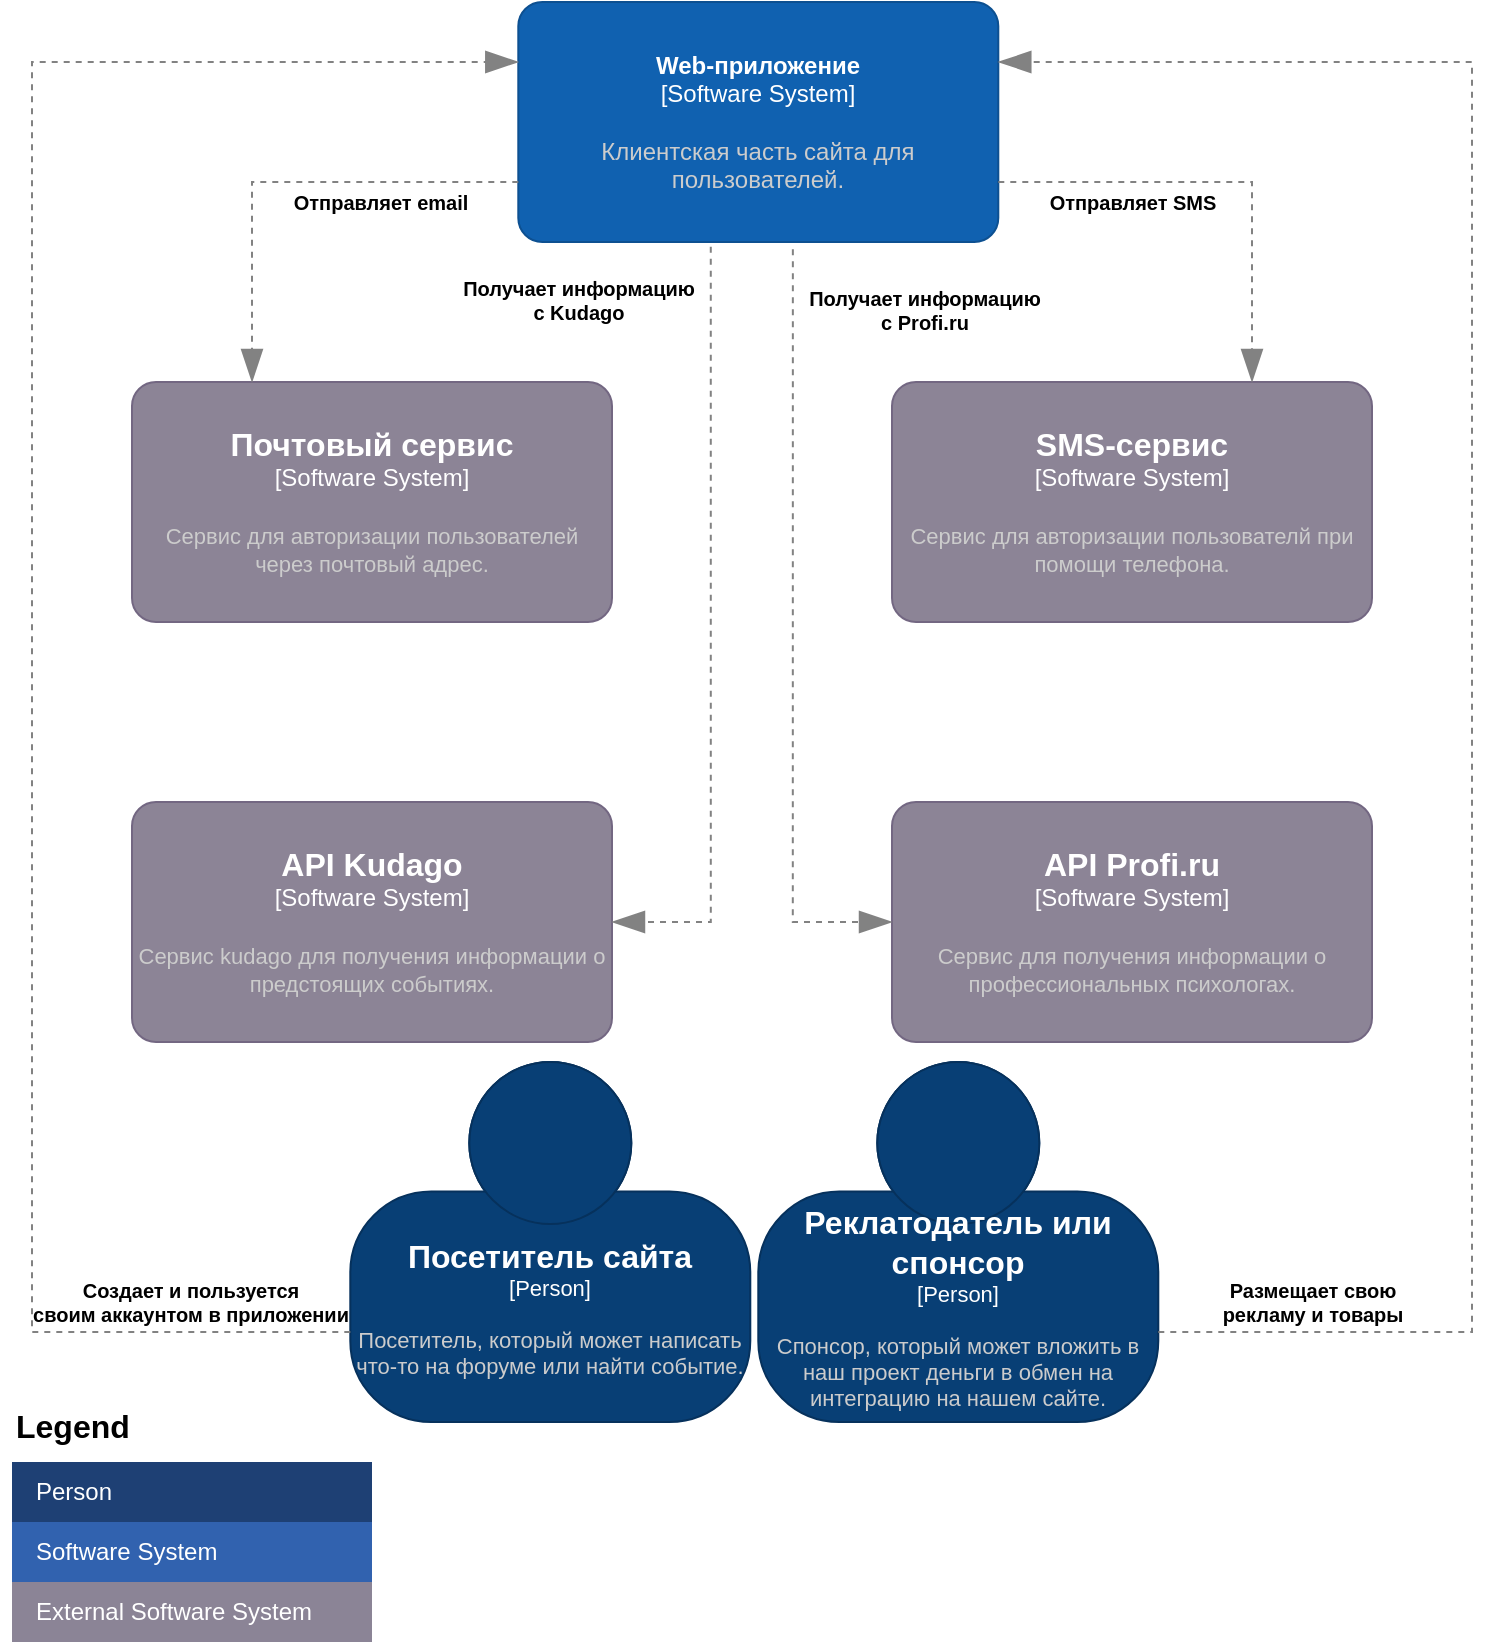 <mxfile>
    <diagram id="_P-0-0fmvpumbTcfbE3D" name="C4">
        <mxGraphModel dx="1020" dy="473" grid="1" gridSize="10" guides="1" tooltips="1" connect="1" arrows="1" fold="1" page="1" pageScale="1" pageWidth="827" pageHeight="1169" math="0" shadow="0">
            <root>
                <mxCell id="0"/>
                <mxCell id="1" parent="0"/>
                <object placeholders="1" c4Name="Посетитель сайта" c4Type="Person" c4Description="Посетитель, который может написать что-то на форуме или найти событие." label="&lt;font style=&quot;font-size: 16px&quot;&gt;&lt;b&gt;%c4Name%&lt;/b&gt;&lt;/font&gt;&lt;div&gt;[%c4Type%]&lt;/div&gt;&lt;br&gt;&lt;div&gt;&lt;font style=&quot;font-size: 11px&quot;&gt;&lt;font color=&quot;#cccccc&quot;&gt;%c4Description%&lt;/font&gt;&lt;/div&gt;" id="GwIg44qP09K8tckJ26IQ-31">
                    <mxCell style="html=1;fontSize=11;dashed=0;whiteSpace=wrap;fillColor=#083F75;strokeColor=#06315C;fontColor=#ffffff;shape=mxgraph.c4.person2;align=center;metaEdit=1;points=[[0.5,0,0],[1,0.5,0],[1,0.75,0],[0.75,1,0],[0.5,1,0],[0.25,1,0],[0,0.75,0],[0,0.5,0]];resizable=0;" parent="1" vertex="1">
                        <mxGeometry x="199.15" y="580" width="200" height="180" as="geometry"/>
                    </mxCell>
                </object>
                <object placeholders="1" c4Name="Реклатодатель или спонсор" c4Type="Person" c4Description="Спонсор, который может вложить в наш проект деньги в обмен на интеграцию на нашем сайте." label="&lt;font style=&quot;font-size: 16px&quot;&gt;&lt;b&gt;%c4Name%&lt;/b&gt;&lt;/font&gt;&lt;div&gt;[%c4Type%]&lt;/div&gt;&lt;br&gt;&lt;div&gt;&lt;font style=&quot;font-size: 11px&quot;&gt;&lt;font color=&quot;#cccccc&quot;&gt;%c4Description%&lt;/font&gt;&lt;/div&gt;" id="GwIg44qP09K8tckJ26IQ-32">
                    <mxCell style="html=1;fontSize=11;dashed=0;whiteSpace=wrap;fillColor=#083F75;strokeColor=#06315C;fontColor=#ffffff;shape=mxgraph.c4.person2;align=center;metaEdit=1;points=[[0.5,0,0],[1,0.5,0],[1,0.75,0],[0.75,1,0],[0.5,1,0],[0.25,1,0],[0,0.75,0],[0,0.5,0]];resizable=0;" parent="1" vertex="1">
                        <mxGeometry x="403.15" y="580" width="200" height="180" as="geometry"/>
                    </mxCell>
                </object>
                <object placeholders="1" c4Name="Web-приложение" c4Type="Software System" c4Description="Клиентская часть сайта для пользователей." label="&lt;font style=&quot;font-size: 12px;&quot;&gt;&lt;b style=&quot;font-size: 12px;&quot;&gt;%c4Name%&lt;/b&gt;&lt;/font&gt;&lt;div style=&quot;font-size: 12px;&quot;&gt;[%c4Type%]&lt;/div&gt;&lt;br style=&quot;font-size: 12px;&quot;&gt;&lt;div style=&quot;font-size: 12px;&quot;&gt;&lt;font style=&quot;font-size: 12px;&quot;&gt;&lt;font color=&quot;#cccccc&quot; style=&quot;font-size: 12px;&quot;&gt;%c4Description%&lt;/font&gt;&lt;/font&gt;&lt;/div&gt;" id="GwIg44qP09K8tckJ26IQ-34">
                    <mxCell style="rounded=1;whiteSpace=wrap;html=1;labelBackgroundColor=none;fillColor=#1061B0;fontColor=#ffffff;align=center;arcSize=10;strokeColor=#0D5091;metaEdit=1;resizable=0;points=[[0.25,0,0],[0.5,0,0],[0.75,0,0],[1,0.25,0],[1,0.5,0],[1,0.75,0],[0.75,1,0],[0.5,1,0],[0.25,1,0],[0,0.75,0],[0,0.5,0],[0,0.25,0]];gradientColor=none;fontSize=12;" parent="1" vertex="1">
                        <mxGeometry x="283.15" y="50" width="240" height="120" as="geometry"/>
                    </mxCell>
                </object>
                <object placeholders="1" c4Name="Почтовый сервис" c4Type="Software System" c4Description="Сервис для авторизации пользователей через почтовый адрес." label="&lt;font style=&quot;font-size: 16px&quot;&gt;&lt;b&gt;%c4Name%&lt;/b&gt;&lt;/font&gt;&lt;div&gt;[%c4Type%]&lt;/div&gt;&lt;br&gt;&lt;div&gt;&lt;font style=&quot;font-size: 11px&quot;&gt;&lt;font color=&quot;#cccccc&quot;&gt;%c4Description%&lt;/font&gt;&lt;/div&gt;" id="GwIg44qP09K8tckJ26IQ-35">
                    <mxCell style="rounded=1;whiteSpace=wrap;html=1;labelBackgroundColor=none;fillColor=#8C8496;fontColor=#ffffff;align=center;arcSize=10;strokeColor=#736782;metaEdit=1;resizable=0;points=[[0.25,0,0],[0.5,0,0],[0.75,0,0],[1,0.25,0],[1,0.5,0],[1,0.75,0],[0.75,1,0],[0.5,1,0],[0.25,1,0],[0,0.75,0],[0,0.5,0],[0,0.25,0]];fontSize=12;" parent="1" vertex="1">
                        <mxGeometry x="90" y="240" width="240" height="120" as="geometry"/>
                    </mxCell>
                </object>
                <object placeholders="1" c4Name="SMS-сервис" c4Type="Software System" c4Description="Сервис для авторизации пользователй при помощи телефона." label="&lt;font style=&quot;font-size: 16px&quot;&gt;&lt;b&gt;%c4Name%&lt;/b&gt;&lt;/font&gt;&lt;div&gt;[%c4Type%]&lt;/div&gt;&lt;br&gt;&lt;div&gt;&lt;font style=&quot;font-size: 11px&quot;&gt;&lt;font color=&quot;#cccccc&quot;&gt;%c4Description%&lt;/font&gt;&lt;/div&gt;" id="GwIg44qP09K8tckJ26IQ-36">
                    <mxCell style="rounded=1;whiteSpace=wrap;html=1;labelBackgroundColor=none;fillColor=#8C8496;fontColor=#ffffff;align=center;arcSize=10;strokeColor=#736782;metaEdit=1;resizable=0;points=[[0.25,0,0],[0.5,0,0],[0.75,0,0],[1,0.25,0],[1,0.5,0],[1,0.75,0],[0.75,1,0],[0.5,1,0],[0.25,1,0],[0,0.75,0],[0,0.5,0],[0,0.25,0]];fontSize=12;" parent="1" vertex="1">
                        <mxGeometry x="470" y="240" width="240" height="120" as="geometry"/>
                    </mxCell>
                </object>
                <object placeholders="1" c4Name="API Kudago" c4Type="Software System" c4Description="Сервис kudago для получения информации о предстоящих событиях." label="&lt;font style=&quot;font-size: 16px&quot;&gt;&lt;b&gt;%c4Name%&lt;/b&gt;&lt;/font&gt;&lt;div&gt;[%c4Type%]&lt;/div&gt;&lt;br&gt;&lt;div&gt;&lt;font style=&quot;font-size: 11px&quot;&gt;&lt;font color=&quot;#cccccc&quot;&gt;%c4Description%&lt;/font&gt;&lt;/div&gt;" id="GwIg44qP09K8tckJ26IQ-37">
                    <mxCell style="rounded=1;whiteSpace=wrap;html=1;labelBackgroundColor=none;fillColor=#8C8496;fontColor=#ffffff;align=center;arcSize=10;strokeColor=#736782;metaEdit=1;resizable=0;points=[[0.25,0,0],[0.5,0,0],[0.75,0,0],[1,0.25,0],[1,0.5,0],[1,0.75,0],[0.75,1,0],[0.5,1,0],[0.25,1,0],[0,0.75,0],[0,0.5,0],[0,0.25,0]];fontSize=12;" parent="1" vertex="1">
                        <mxGeometry x="90" y="450" width="240" height="120" as="geometry"/>
                    </mxCell>
                </object>
                <object placeholders="1" c4Name="API Profi.ru" c4Type="Software System" c4Description="Сервис для получения информации о профессиональных психологах." label="&lt;font style=&quot;font-size: 16px&quot;&gt;&lt;b&gt;%c4Name%&lt;/b&gt;&lt;/font&gt;&lt;div&gt;[%c4Type%]&lt;/div&gt;&lt;br&gt;&lt;div&gt;&lt;font style=&quot;font-size: 11px&quot;&gt;&lt;font color=&quot;#cccccc&quot;&gt;%c4Description%&lt;/font&gt;&lt;/div&gt;" id="GwIg44qP09K8tckJ26IQ-38">
                    <mxCell style="rounded=1;whiteSpace=wrap;html=1;labelBackgroundColor=none;fillColor=#8C8496;fontColor=#ffffff;align=center;arcSize=10;strokeColor=#736782;metaEdit=1;resizable=0;points=[[0.25,0,0],[0.5,0,0],[0.75,0,0],[1,0.25,0],[1,0.5,0],[1,0.75,0],[0.75,1,0],[0.5,1,0],[0.25,1,0],[0,0.75,0],[0,0.5,0],[0,0.25,0]];fontSize=12;" parent="1" vertex="1">
                        <mxGeometry x="470" y="450" width="240" height="120" as="geometry"/>
                    </mxCell>
                </object>
                <object placeholders="1" c4Type="Relationship" c4Description="Отправляет email" label="&lt;div style=&quot;text-align: left&quot;&gt;&lt;div style=&quot;text-align: center&quot;&gt;&lt;b&gt;%c4Description%&lt;/b&gt;&lt;/div&gt;&lt;/div&gt;" id="GwIg44qP09K8tckJ26IQ-41">
                    <mxCell style="endArrow=blockThin;html=1;fontSize=10;fontColor=default;strokeWidth=1;endFill=1;strokeColor=#828282;elbow=vertical;metaEdit=1;endSize=14;startSize=14;jumpStyle=arc;jumpSize=16;rounded=0;edgeStyle=orthogonalEdgeStyle;dashed=1;exitX=0;exitY=0.75;exitDx=0;exitDy=0;exitPerimeter=0;entryX=0.25;entryY=0;entryDx=0;entryDy=0;entryPerimeter=0;" parent="1" source="GwIg44qP09K8tckJ26IQ-34" target="GwIg44qP09K8tckJ26IQ-35" edge="1">
                        <mxGeometry x="-0.402" y="10" width="240" relative="1" as="geometry">
                            <mxPoint x="139.15" y="180" as="sourcePoint"/>
                            <mxPoint x="379.15" y="180" as="targetPoint"/>
                            <mxPoint as="offset"/>
                        </mxGeometry>
                    </mxCell>
                </object>
                <object placeholders="1" c4Type="Relationship" c4Description="Отправляет SMS" label="&lt;div style=&quot;text-align: left&quot;&gt;&lt;div style=&quot;text-align: center&quot;&gt;&lt;b&gt;%c4Description%&lt;/b&gt;&lt;/div&gt;&lt;/div&gt;" id="GwIg44qP09K8tckJ26IQ-42">
                    <mxCell style="endArrow=blockThin;html=1;fontSize=10;fontColor=default;strokeWidth=1;endFill=1;strokeColor=#828282;elbow=vertical;metaEdit=1;endSize=14;startSize=14;jumpStyle=arc;jumpSize=16;rounded=0;edgeStyle=orthogonalEdgeStyle;dashed=1;exitX=1;exitY=0.75;exitDx=0;exitDy=0;exitPerimeter=0;entryX=0.75;entryY=0;entryDx=0;entryDy=0;entryPerimeter=0;" parent="1" source="GwIg44qP09K8tckJ26IQ-34" target="GwIg44qP09K8tckJ26IQ-36" edge="1">
                        <mxGeometry x="-0.411" y="-10" width="240" relative="1" as="geometry">
                            <mxPoint x="359.15" y="240" as="sourcePoint"/>
                            <mxPoint x="599.15" y="240" as="targetPoint"/>
                            <mxPoint as="offset"/>
                        </mxGeometry>
                    </mxCell>
                </object>
                <object placeholders="1" c4Type="Relationship" c4Description="Получает информацию&#10;с Profi.ru" label="&lt;div style=&quot;text-align: left&quot;&gt;&lt;div style=&quot;text-align: center&quot;&gt;&lt;b&gt;%c4Description%&lt;/b&gt;&lt;/div&gt;&lt;/div&gt;" id="GwIg44qP09K8tckJ26IQ-43">
                    <mxCell style="endArrow=blockThin;html=1;fontSize=10;fontColor=default;strokeWidth=1;endFill=1;strokeColor=#828282;elbow=vertical;metaEdit=1;endSize=14;startSize=14;jumpStyle=arc;jumpSize=16;rounded=0;edgeStyle=orthogonalEdgeStyle;dashed=1;exitX=0.572;exitY=1.03;exitDx=0;exitDy=0;exitPerimeter=0;entryX=0;entryY=0.5;entryDx=0;entryDy=0;entryPerimeter=0;" parent="1" source="GwIg44qP09K8tckJ26IQ-34" target="GwIg44qP09K8tckJ26IQ-38" edge="1">
                        <mxGeometry x="-0.84" y="66" width="240" relative="1" as="geometry">
                            <mxPoint x="359.15" y="370" as="sourcePoint"/>
                            <mxPoint x="599.15" y="370" as="targetPoint"/>
                            <mxPoint y="-1" as="offset"/>
                        </mxGeometry>
                    </mxCell>
                </object>
                <object placeholders="1" c4Type="Relationship" c4Description="Получает информацию&#10;с Kudago" label="&lt;div style=&quot;text-align: left&quot;&gt;&lt;div style=&quot;text-align: center&quot;&gt;&lt;b&gt;%c4Description%&lt;/b&gt;&lt;/div&gt;&lt;/div&gt;" id="GwIg44qP09K8tckJ26IQ-45">
                    <mxCell style="endArrow=blockThin;html=1;fontSize=10;fontColor=default;strokeWidth=1;endFill=1;strokeColor=#828282;elbow=vertical;metaEdit=1;endSize=14;startSize=14;jumpStyle=arc;jumpSize=16;rounded=0;edgeStyle=orthogonalEdgeStyle;dashed=1;exitX=0.401;exitY=1.02;exitDx=0;exitDy=0;exitPerimeter=0;entryX=1;entryY=0.5;entryDx=0;entryDy=0;entryPerimeter=0;" parent="1" source="GwIg44qP09K8tckJ26IQ-34" target="GwIg44qP09K8tckJ26IQ-37" edge="1">
                        <mxGeometry x="-0.857" y="-66" width="240" relative="1" as="geometry">
                            <mxPoint x="359.15" y="330" as="sourcePoint"/>
                            <mxPoint x="599.15" y="330" as="targetPoint"/>
                            <mxPoint y="-1" as="offset"/>
                        </mxGeometry>
                    </mxCell>
                </object>
                <object placeholders="1" c4Type="Relationship" c4Description="Размещает свою&#10;рекламу и товары" label="&lt;div style=&quot;text-align: left&quot;&gt;&lt;div style=&quot;text-align: center&quot;&gt;&lt;b&gt;%c4Description%&lt;/b&gt;&lt;/div&gt;&lt;/div&gt;" id="0zMW2U0PkaTWzkSYRZjS-30">
                    <mxCell style="endArrow=blockThin;html=1;fontSize=10;fontColor=default;strokeWidth=1;endFill=1;strokeColor=#828282;elbow=vertical;metaEdit=1;endSize=14;startSize=14;jumpStyle=arc;jumpSize=16;rounded=0;edgeStyle=orthogonalEdgeStyle;dashed=1;exitX=1;exitY=0.75;exitDx=0;exitDy=0;exitPerimeter=0;entryX=1;entryY=0.25;entryDx=0;entryDy=0;entryPerimeter=0;" parent="1" source="GwIg44qP09K8tckJ26IQ-32" target="GwIg44qP09K8tckJ26IQ-34" edge="1">
                        <mxGeometry x="-0.851" y="15" width="240" relative="1" as="geometry">
                            <mxPoint x="460" y="400" as="sourcePoint"/>
                            <mxPoint x="700" y="400" as="targetPoint"/>
                            <Array as="points">
                                <mxPoint x="760" y="715"/>
                                <mxPoint x="760" y="80"/>
                            </Array>
                            <mxPoint as="offset"/>
                        </mxGeometry>
                    </mxCell>
                </object>
                <object placeholders="1" c4Type="Relationship" c4Description="Создает и пользуется&#10;своим аккаунтом в приложении" label="&lt;div style=&quot;text-align: left&quot;&gt;&lt;div style=&quot;text-align: center&quot;&gt;&lt;b&gt;%c4Description%&lt;/b&gt;&lt;/div&gt;&lt;/div&gt;" id="0zMW2U0PkaTWzkSYRZjS-31">
                    <mxCell style="endArrow=blockThin;html=1;fontSize=10;fontColor=default;strokeWidth=1;endFill=1;strokeColor=#828282;elbow=vertical;metaEdit=1;endSize=14;startSize=14;jumpStyle=arc;jumpSize=16;rounded=0;edgeStyle=orthogonalEdgeStyle;dashed=1;exitX=0;exitY=0.75;exitDx=0;exitDy=0;exitPerimeter=0;entryX=0;entryY=0.25;entryDx=0;entryDy=0;entryPerimeter=0;" parent="1" source="GwIg44qP09K8tckJ26IQ-31" target="GwIg44qP09K8tckJ26IQ-34" edge="1">
                        <mxGeometry x="-0.847" y="-15" width="240" relative="1" as="geometry">
                            <mxPoint x="380" y="530" as="sourcePoint"/>
                            <mxPoint x="620" y="530" as="targetPoint"/>
                            <Array as="points">
                                <mxPoint x="40" y="715"/>
                                <mxPoint x="40" y="80"/>
                            </Array>
                            <mxPoint x="-1" as="offset"/>
                        </mxGeometry>
                    </mxCell>
                </object>
                <mxCell id="0zMW2U0PkaTWzkSYRZjS-32" value="Legend" style="align=left;fontSize=16;fontStyle=1;strokeColor=none;fillColor=none;fontColor=default;spacingTop=-8;resizable=0;" parent="1" vertex="1">
                    <mxGeometry x="30" y="750" width="180" height="30" as="geometry"/>
                </mxCell>
                <mxCell id="0zMW2U0PkaTWzkSYRZjS-33" value="" style="shape=table;html=1;whiteSpace=wrap;startSize=0;container=1;collapsible=0;childLayout=tableLayout;fillColor=none;align=left;spacingLeft=10;strokeColor=none;rounded=1;arcSize=11;fontColor=#FFFFFF;resizable=0;points=[[0.25,0,0],[0.5,0,0],[0.75,0,0],[1,0.25,0],[1,0.5,0],[1,0.75,0],[0.75,1,0],[0.5,1,0],[0.25,1,0],[0,0.75,0],[0,0.5,0],[0,0.25,0]];fontSize=12;" parent="1" vertex="1">
                    <mxGeometry x="30" y="780" width="180" height="90" as="geometry"/>
                </mxCell>
                <mxCell id="0zMW2U0PkaTWzkSYRZjS-34" value="Person" style="shape=partialRectangle;html=1;whiteSpace=wrap;connectable=0;fillColor=#1E4074;top=0;left=0;bottom=0;right=0;overflow=hidden;pointerEvents=1;align=left;spacingLeft=10;strokeColor=none;fontColor=#FFFFFF;fontSize=12;" parent="0zMW2U0PkaTWzkSYRZjS-33" vertex="1">
                    <mxGeometry width="180" height="30" as="geometry"/>
                </mxCell>
                <mxCell id="0zMW2U0PkaTWzkSYRZjS-35" value="Software System" style="shape=partialRectangle;html=1;whiteSpace=wrap;connectable=0;fillColor=#3162AF;top=0;left=0;bottom=0;right=0;overflow=hidden;pointerEvents=1;align=left;spacingLeft=10;fontColor=#FFFFFF;fontSize=12;" parent="0zMW2U0PkaTWzkSYRZjS-33" vertex="1">
                    <mxGeometry y="30" width="180" height="30" as="geometry"/>
                </mxCell>
                <mxCell id="0zMW2U0PkaTWzkSYRZjS-39" value="External Software System" style="shape=partialRectangle;html=1;whiteSpace=wrap;connectable=0;fillColor=#8B8496;top=0;left=0;bottom=0;right=0;overflow=hidden;pointerEvents=1;align=left;spacingLeft=10;fontColor=#FFFFFF;fontSize=12;" parent="0zMW2U0PkaTWzkSYRZjS-33" vertex="1">
                    <mxGeometry y="60" width="180" height="30" as="geometry"/>
                </mxCell>
            </root>
        </mxGraphModel>
    </diagram>
</mxfile>